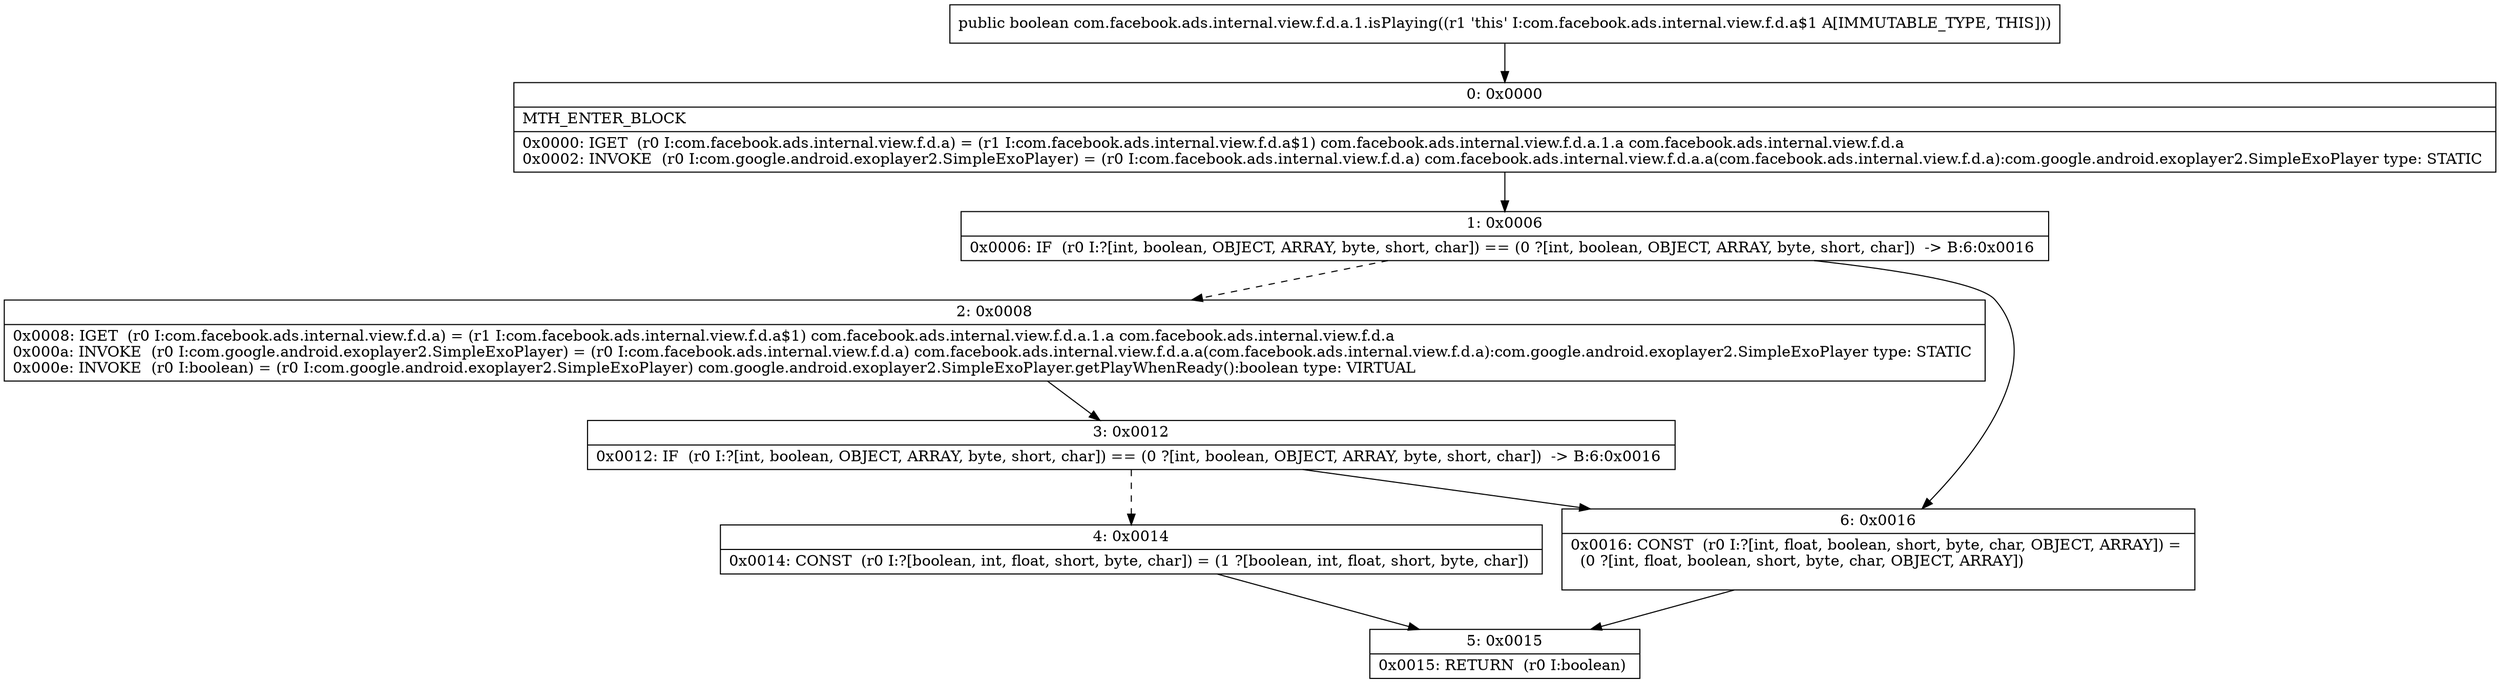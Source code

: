 digraph "CFG forcom.facebook.ads.internal.view.f.d.a.1.isPlaying()Z" {
Node_0 [shape=record,label="{0\:\ 0x0000|MTH_ENTER_BLOCK\l|0x0000: IGET  (r0 I:com.facebook.ads.internal.view.f.d.a) = (r1 I:com.facebook.ads.internal.view.f.d.a$1) com.facebook.ads.internal.view.f.d.a.1.a com.facebook.ads.internal.view.f.d.a \l0x0002: INVOKE  (r0 I:com.google.android.exoplayer2.SimpleExoPlayer) = (r0 I:com.facebook.ads.internal.view.f.d.a) com.facebook.ads.internal.view.f.d.a.a(com.facebook.ads.internal.view.f.d.a):com.google.android.exoplayer2.SimpleExoPlayer type: STATIC \l}"];
Node_1 [shape=record,label="{1\:\ 0x0006|0x0006: IF  (r0 I:?[int, boolean, OBJECT, ARRAY, byte, short, char]) == (0 ?[int, boolean, OBJECT, ARRAY, byte, short, char])  \-\> B:6:0x0016 \l}"];
Node_2 [shape=record,label="{2\:\ 0x0008|0x0008: IGET  (r0 I:com.facebook.ads.internal.view.f.d.a) = (r1 I:com.facebook.ads.internal.view.f.d.a$1) com.facebook.ads.internal.view.f.d.a.1.a com.facebook.ads.internal.view.f.d.a \l0x000a: INVOKE  (r0 I:com.google.android.exoplayer2.SimpleExoPlayer) = (r0 I:com.facebook.ads.internal.view.f.d.a) com.facebook.ads.internal.view.f.d.a.a(com.facebook.ads.internal.view.f.d.a):com.google.android.exoplayer2.SimpleExoPlayer type: STATIC \l0x000e: INVOKE  (r0 I:boolean) = (r0 I:com.google.android.exoplayer2.SimpleExoPlayer) com.google.android.exoplayer2.SimpleExoPlayer.getPlayWhenReady():boolean type: VIRTUAL \l}"];
Node_3 [shape=record,label="{3\:\ 0x0012|0x0012: IF  (r0 I:?[int, boolean, OBJECT, ARRAY, byte, short, char]) == (0 ?[int, boolean, OBJECT, ARRAY, byte, short, char])  \-\> B:6:0x0016 \l}"];
Node_4 [shape=record,label="{4\:\ 0x0014|0x0014: CONST  (r0 I:?[boolean, int, float, short, byte, char]) = (1 ?[boolean, int, float, short, byte, char]) \l}"];
Node_5 [shape=record,label="{5\:\ 0x0015|0x0015: RETURN  (r0 I:boolean) \l}"];
Node_6 [shape=record,label="{6\:\ 0x0016|0x0016: CONST  (r0 I:?[int, float, boolean, short, byte, char, OBJECT, ARRAY]) = \l  (0 ?[int, float, boolean, short, byte, char, OBJECT, ARRAY])\l \l}"];
MethodNode[shape=record,label="{public boolean com.facebook.ads.internal.view.f.d.a.1.isPlaying((r1 'this' I:com.facebook.ads.internal.view.f.d.a$1 A[IMMUTABLE_TYPE, THIS])) }"];
MethodNode -> Node_0;
Node_0 -> Node_1;
Node_1 -> Node_2[style=dashed];
Node_1 -> Node_6;
Node_2 -> Node_3;
Node_3 -> Node_4[style=dashed];
Node_3 -> Node_6;
Node_4 -> Node_5;
Node_6 -> Node_5;
}

